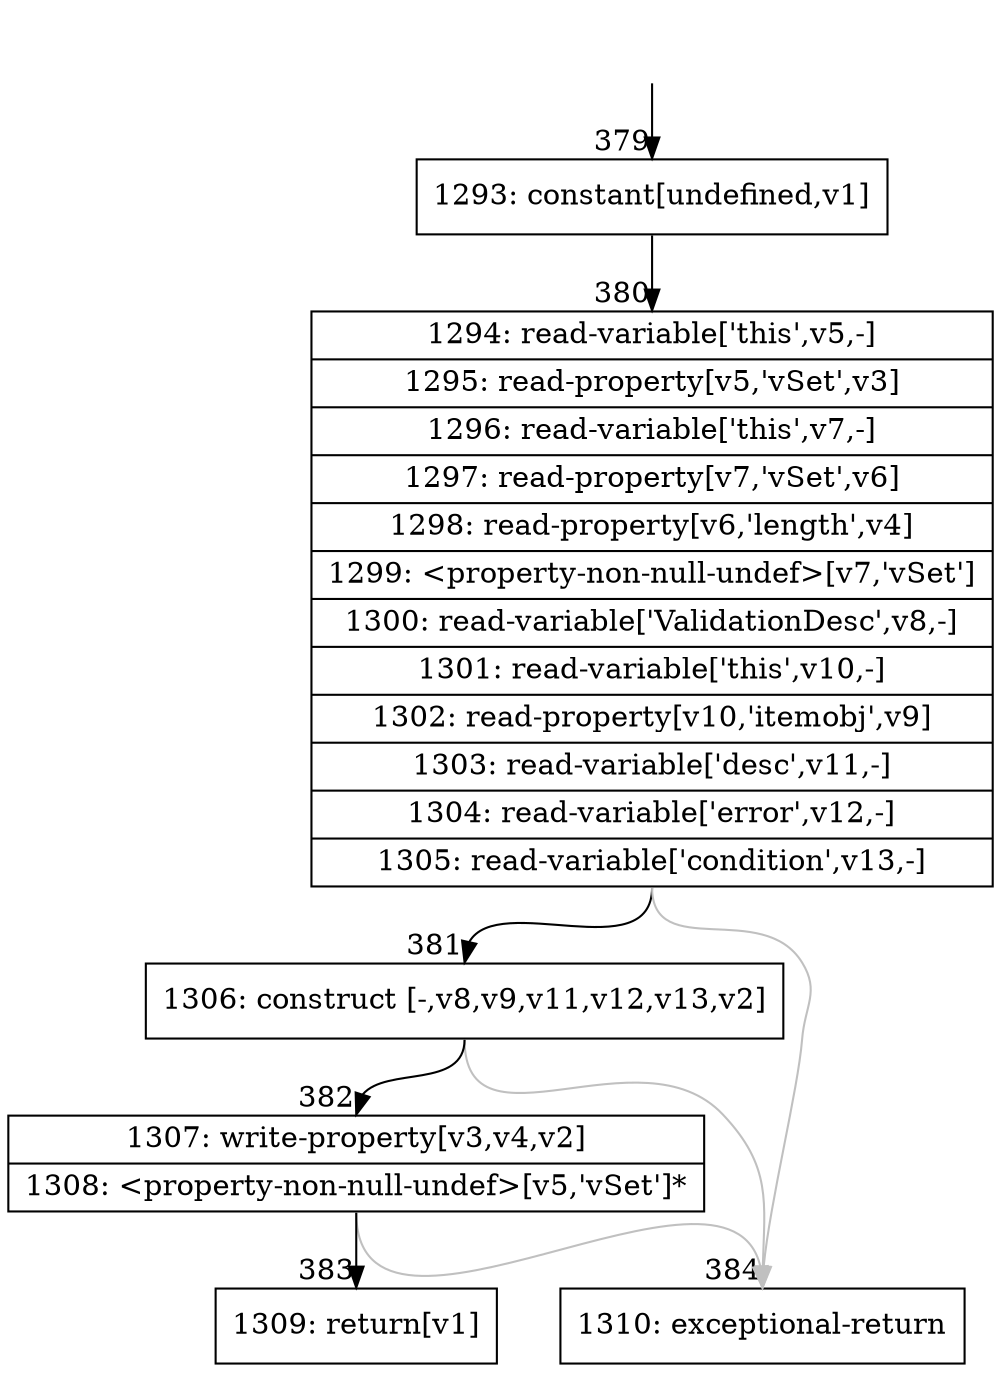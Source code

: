 digraph {
rankdir="TD"
BB_entry38[shape=none,label=""];
BB_entry38 -> BB379 [tailport=s, headport=n, headlabel="    379"]
BB379 [shape=record label="{1293: constant[undefined,v1]}" ] 
BB379 -> BB380 [tailport=s, headport=n, headlabel="      380"]
BB380 [shape=record label="{1294: read-variable['this',v5,-]|1295: read-property[v5,'vSet',v3]|1296: read-variable['this',v7,-]|1297: read-property[v7,'vSet',v6]|1298: read-property[v6,'length',v4]|1299: \<property-non-null-undef\>[v7,'vSet']|1300: read-variable['ValidationDesc',v8,-]|1301: read-variable['this',v10,-]|1302: read-property[v10,'itemobj',v9]|1303: read-variable['desc',v11,-]|1304: read-variable['error',v12,-]|1305: read-variable['condition',v13,-]}" ] 
BB380 -> BB381 [tailport=s, headport=n, headlabel="      381"]
BB380 -> BB384 [tailport=s, headport=n, color=gray, headlabel="      384"]
BB381 [shape=record label="{1306: construct [-,v8,v9,v11,v12,v13,v2]}" ] 
BB381 -> BB382 [tailport=s, headport=n, headlabel="      382"]
BB381 -> BB384 [tailport=s, headport=n, color=gray]
BB382 [shape=record label="{1307: write-property[v3,v4,v2]|1308: \<property-non-null-undef\>[v5,'vSet']*}" ] 
BB382 -> BB383 [tailport=s, headport=n, headlabel="      383"]
BB382 -> BB384 [tailport=s, headport=n, color=gray]
BB383 [shape=record label="{1309: return[v1]}" ] 
BB384 [shape=record label="{1310: exceptional-return}" ] 
//#$~ 537
}
